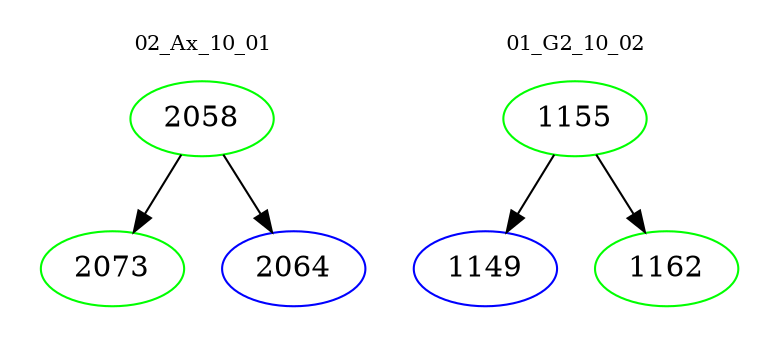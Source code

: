 digraph{
subgraph cluster_0 {
color = white
label = "02_Ax_10_01";
fontsize=10;
T0_2058 [label="2058", color="green"]
T0_2058 -> T0_2073 [color="black"]
T0_2073 [label="2073", color="green"]
T0_2058 -> T0_2064 [color="black"]
T0_2064 [label="2064", color="blue"]
}
subgraph cluster_1 {
color = white
label = "01_G2_10_02";
fontsize=10;
T1_1155 [label="1155", color="green"]
T1_1155 -> T1_1149 [color="black"]
T1_1149 [label="1149", color="blue"]
T1_1155 -> T1_1162 [color="black"]
T1_1162 [label="1162", color="green"]
}
}
